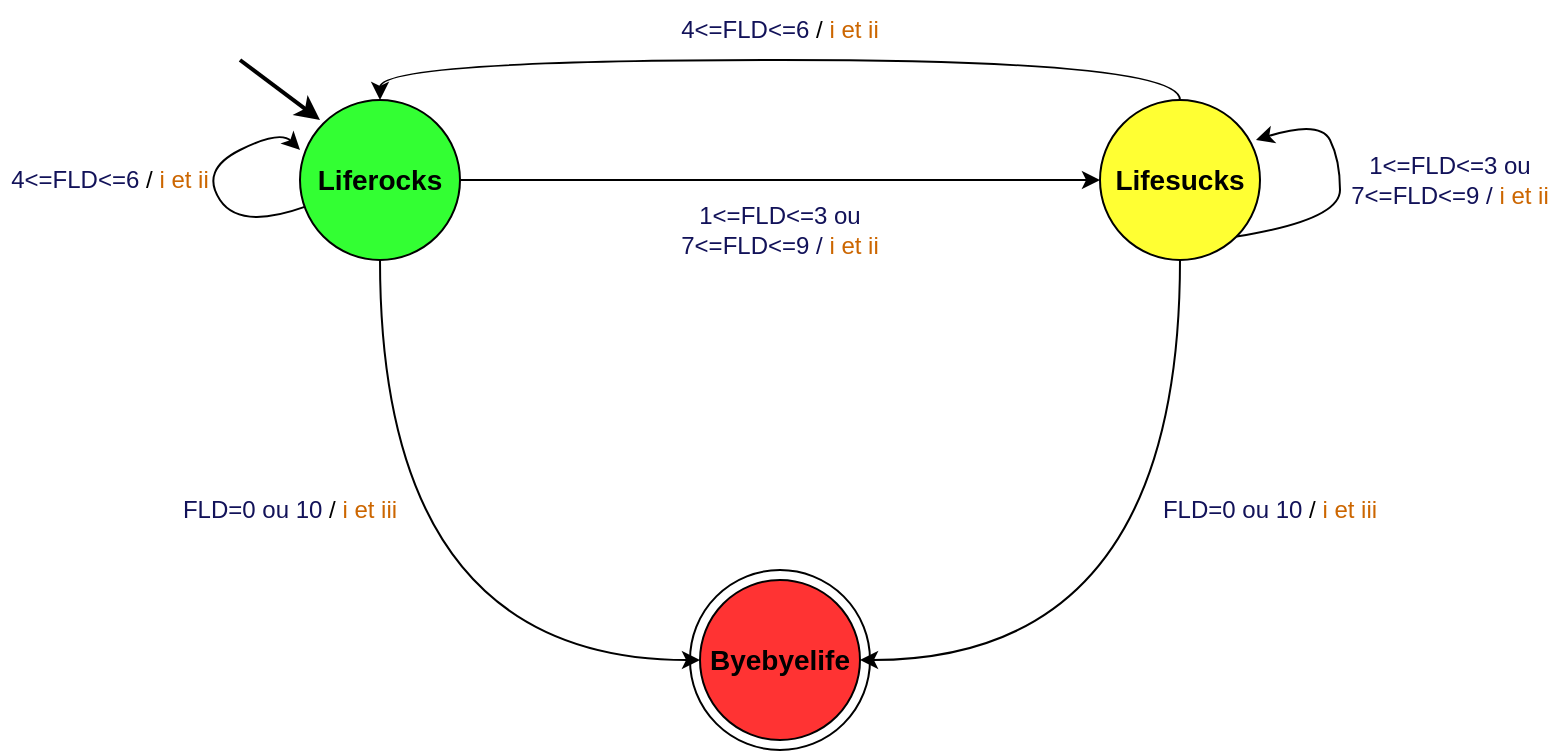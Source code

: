 <mxfile version="17.5.0" type="device"><diagram id="Egc18isWMBLxv6qQsZ2k" name="Page-1"><mxGraphModel dx="1350" dy="793" grid="1" gridSize="10" guides="1" tooltips="1" connect="1" arrows="1" fold="1" page="1" pageScale="1" pageWidth="827" pageHeight="1169" math="0" shadow="0"><root><mxCell id="0"/><mxCell id="1" parent="0"/><mxCell id="OjcKgdojgYnsycNksiC8-15" value="" style="ellipse;whiteSpace=wrap;html=1;aspect=fixed;" parent="1" vertex="1"><mxGeometry x="355" y="395" width="90" height="90" as="geometry"/></mxCell><mxCell id="OjcKgdojgYnsycNksiC8-7" style="edgeStyle=orthogonalEdgeStyle;curved=1;rounded=0;orthogonalLoop=1;jettySize=auto;html=1;entryX=0;entryY=0.5;entryDx=0;entryDy=0;exitX=0.5;exitY=1;exitDx=0;exitDy=0;" parent="1" source="OjcKgdojgYnsycNksiC8-1" target="OjcKgdojgYnsycNksiC8-3" edge="1"><mxGeometry relative="1" as="geometry"/></mxCell><mxCell id="OjcKgdojgYnsycNksiC8-9" style="edgeStyle=orthogonalEdgeStyle;curved=1;rounded=0;orthogonalLoop=1;jettySize=auto;html=1;entryX=0;entryY=0.5;entryDx=0;entryDy=0;" parent="1" source="OjcKgdojgYnsycNksiC8-1" target="OjcKgdojgYnsycNksiC8-2" edge="1"><mxGeometry relative="1" as="geometry"/></mxCell><mxCell id="OjcKgdojgYnsycNksiC8-1" value="&lt;b&gt;&lt;font style=&quot;font-size: 14px&quot;&gt;Liferocks&lt;/font&gt;&lt;/b&gt;" style="ellipse;whiteSpace=wrap;html=1;aspect=fixed;fillColor=#33FF33;strokeColor=#000000;" parent="1" vertex="1"><mxGeometry x="160" y="160" width="80" height="80" as="geometry"/></mxCell><mxCell id="OjcKgdojgYnsycNksiC8-8" style="edgeStyle=orthogonalEdgeStyle;curved=1;rounded=0;orthogonalLoop=1;jettySize=auto;html=1;entryX=1;entryY=0.5;entryDx=0;entryDy=0;exitX=0.5;exitY=1;exitDx=0;exitDy=0;" parent="1" source="OjcKgdojgYnsycNksiC8-2" target="OjcKgdojgYnsycNksiC8-3" edge="1"><mxGeometry relative="1" as="geometry"/></mxCell><mxCell id="OjcKgdojgYnsycNksiC8-10" style="edgeStyle=orthogonalEdgeStyle;curved=1;rounded=0;orthogonalLoop=1;jettySize=auto;html=1;entryX=0.5;entryY=0;entryDx=0;entryDy=0;exitX=0.5;exitY=0;exitDx=0;exitDy=0;" parent="1" source="OjcKgdojgYnsycNksiC8-2" target="OjcKgdojgYnsycNksiC8-1" edge="1"><mxGeometry relative="1" as="geometry"/></mxCell><mxCell id="OjcKgdojgYnsycNksiC8-2" value="&lt;b&gt;&lt;font style=&quot;font-size: 14px&quot;&gt;Lifesucks&lt;/font&gt;&lt;/b&gt;" style="ellipse;whiteSpace=wrap;html=1;aspect=fixed;fillColor=#FFFF33;" parent="1" vertex="1"><mxGeometry x="560" y="160" width="80" height="80" as="geometry"/></mxCell><mxCell id="OjcKgdojgYnsycNksiC8-3" value="&lt;font style=&quot;font-size: 14px&quot;&gt;&lt;b&gt;Byebyelife&lt;/b&gt;&lt;/font&gt;" style="ellipse;whiteSpace=wrap;html=1;aspect=fixed;fillColor=#FF3333;" parent="1" vertex="1"><mxGeometry x="360" y="400" width="80" height="80" as="geometry"/></mxCell><mxCell id="OjcKgdojgYnsycNksiC8-12" value="" style="curved=1;endArrow=classic;html=1;rounded=0;entryX=0.975;entryY=0.25;entryDx=0;entryDy=0;entryPerimeter=0;exitX=1;exitY=1;exitDx=0;exitDy=0;" parent="1" source="OjcKgdojgYnsycNksiC8-2" target="OjcKgdojgYnsycNksiC8-2" edge="1"><mxGeometry width="50" height="50" relative="1" as="geometry"><mxPoint x="630" y="220" as="sourcePoint"/><mxPoint x="640" y="180" as="targetPoint"/><Array as="points"><mxPoint x="680" y="220"/><mxPoint x="680" y="190"/><mxPoint x="670" y="170"/></Array></mxGeometry></mxCell><mxCell id="OjcKgdojgYnsycNksiC8-13" value="" style="curved=1;endArrow=classic;html=1;rounded=0;" parent="1" source="OjcKgdojgYnsycNksiC8-1" edge="1"><mxGeometry width="50" height="50" relative="1" as="geometry"><mxPoint x="150" y="225" as="sourcePoint"/><mxPoint x="160" y="185" as="targetPoint"/><Array as="points"><mxPoint x="130" y="225"/><mxPoint x="110" y="195"/><mxPoint x="150" y="175"/></Array></mxGeometry></mxCell><mxCell id="OjcKgdojgYnsycNksiC8-14" value="" style="endArrow=classic;html=1;rounded=0;curved=1;strokeWidth=2;" parent="1" edge="1"><mxGeometry width="50" height="50" relative="1" as="geometry"><mxPoint x="130" y="140" as="sourcePoint"/><mxPoint x="170" y="170" as="targetPoint"/></mxGeometry></mxCell><mxCell id="OjcKgdojgYnsycNksiC8-16" value="&lt;font color=&quot;#121259&quot;&gt;4&amp;lt;=FLD&amp;lt;=6&lt;/font&gt; / &lt;font color=&quot;#CC6600&quot;&gt;i et ii&lt;/font&gt;" style="text;html=1;strokeColor=none;fillColor=none;align=center;verticalAlign=middle;whiteSpace=wrap;rounded=0;" parent="1" vertex="1"><mxGeometry x="345" y="110" width="110" height="30" as="geometry"/></mxCell><mxCell id="OjcKgdojgYnsycNksiC8-21" value="&lt;font color=&quot;#121259&quot;&gt;FLD=0 ou 10 &lt;/font&gt;/ &lt;font color=&quot;#CC6600&quot;&gt;i et iii&lt;/font&gt;" style="text;html=1;strokeColor=none;fillColor=none;align=center;verticalAlign=middle;whiteSpace=wrap;rounded=0;" parent="1" vertex="1"><mxGeometry x="100" y="350" width="110" height="30" as="geometry"/></mxCell><mxCell id="OjcKgdojgYnsycNksiC8-22" value="&lt;font color=&quot;#121259&quot;&gt;1&amp;lt;=FLD&amp;lt;=3 ou 7&amp;lt;=FLD&amp;lt;=9 / &lt;font color=&quot;#CC6600&quot;&gt;i et ii&lt;/font&gt;&lt;/font&gt;" style="text;html=1;strokeColor=none;fillColor=none;align=center;verticalAlign=middle;whiteSpace=wrap;rounded=0;" parent="1" vertex="1"><mxGeometry x="345" y="210" width="110" height="30" as="geometry"/></mxCell><mxCell id="vrhhMVR9YvrUTxrMZwm1-1" value="&lt;font color=&quot;#121259&quot;&gt;1&amp;lt;=FLD&amp;lt;=3 ou 7&amp;lt;=FLD&amp;lt;=9 / &lt;font color=&quot;#CC6600&quot;&gt;i et ii&lt;/font&gt;&lt;/font&gt;" style="text;html=1;strokeColor=none;fillColor=none;align=center;verticalAlign=middle;whiteSpace=wrap;rounded=0;" vertex="1" parent="1"><mxGeometry x="680" y="185" width="110" height="30" as="geometry"/></mxCell><mxCell id="vrhhMVR9YvrUTxrMZwm1-2" value="&lt;font color=&quot;#121259&quot;&gt;4&amp;lt;=FLD&amp;lt;=6&lt;/font&gt; / &lt;font color=&quot;#CC6600&quot;&gt;i et ii&lt;/font&gt;" style="text;html=1;strokeColor=none;fillColor=none;align=center;verticalAlign=middle;whiteSpace=wrap;rounded=0;" vertex="1" parent="1"><mxGeometry x="10" y="185" width="110" height="30" as="geometry"/></mxCell><mxCell id="vrhhMVR9YvrUTxrMZwm1-3" value="&lt;font color=&quot;#121259&quot;&gt;FLD=0 ou 10 &lt;/font&gt;/ &lt;font color=&quot;#CC6600&quot;&gt;i et iii&lt;/font&gt;" style="text;html=1;strokeColor=none;fillColor=none;align=center;verticalAlign=middle;whiteSpace=wrap;rounded=0;" vertex="1" parent="1"><mxGeometry x="590" y="350" width="110" height="30" as="geometry"/></mxCell></root></mxGraphModel></diagram></mxfile>